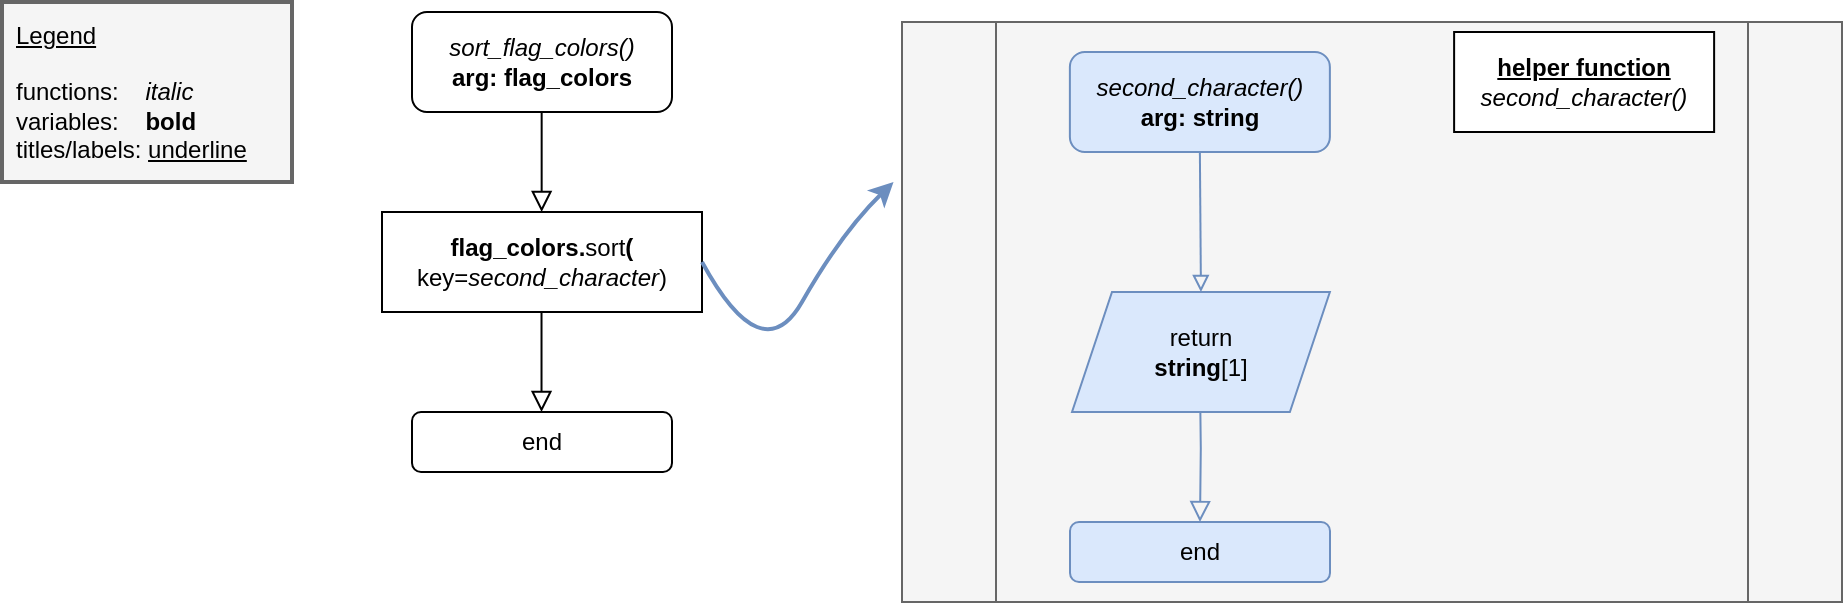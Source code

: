 <mxfile version="14.1.9" type="github">
  <diagram id="C5RBs43oDa-KdzZeNtuy" name="Page-1">
    <mxGraphModel dx="1422" dy="762" grid="1" gridSize="10" guides="1" tooltips="1" connect="1" arrows="1" fold="1" page="1" pageScale="1" pageWidth="827" pageHeight="1169" math="0" shadow="0">
      <root>
        <mxCell id="WIyWlLk6GJQsqaUBKTNV-0" />
        <mxCell id="WIyWlLk6GJQsqaUBKTNV-1" parent="WIyWlLk6GJQsqaUBKTNV-0" />
        <mxCell id="brfHmkLrsCp_pecel9U_-0" value="" style="rounded=0;whiteSpace=wrap;html=1;strokeWidth=2;fillColor=#f5f5f5;strokeColor=#666666;fontColor=#333333;" vertex="1" parent="WIyWlLk6GJQsqaUBKTNV-1">
          <mxGeometry x="530" y="380" width="145" height="90" as="geometry" />
        </mxCell>
        <mxCell id="brfHmkLrsCp_pecel9U_-1" value="" style="shape=process;rounded=0;whiteSpace=wrap;html=1;fillColor=#f5f5f5;strokeColor=#666666;fontColor=#333333;" vertex="1" parent="WIyWlLk6GJQsqaUBKTNV-1">
          <mxGeometry x="980" y="390" width="470" height="290" as="geometry" />
        </mxCell>
        <mxCell id="brfHmkLrsCp_pecel9U_-2" value="&lt;i&gt;sort_flag_colors()&lt;/i&gt;&lt;br&gt;&lt;b&gt;arg: flag_colors&lt;/b&gt;" style="rounded=1;whiteSpace=wrap;html=1;fontSize=12;glass=0;strokeWidth=1;shadow=0;" vertex="1" parent="WIyWlLk6GJQsqaUBKTNV-1">
          <mxGeometry x="735" y="385" width="130" height="50" as="geometry" />
        </mxCell>
        <mxCell id="brfHmkLrsCp_pecel9U_-3" value="&lt;b&gt;flag_colors.&lt;/b&gt;sort&lt;b&gt;(&lt;/b&gt;&lt;br&gt;key=&lt;i&gt;second_character&lt;/i&gt;)" style="rounded=0;whiteSpace=wrap;html=1;fontSize=12;glass=0;strokeWidth=1;shadow=0;" vertex="1" parent="WIyWlLk6GJQsqaUBKTNV-1">
          <mxGeometry x="720" y="485" width="160" height="50" as="geometry" />
        </mxCell>
        <mxCell id="brfHmkLrsCp_pecel9U_-4" value="" style="rounded=0;html=1;jettySize=auto;orthogonalLoop=1;fontSize=11;endArrow=block;endFill=0;endSize=8;strokeWidth=1;shadow=0;labelBackgroundColor=none;edgeStyle=orthogonalEdgeStyle;" edge="1" parent="WIyWlLk6GJQsqaUBKTNV-1">
          <mxGeometry relative="1" as="geometry">
            <mxPoint x="799.76" y="535" as="sourcePoint" />
            <mxPoint x="799.76" y="585" as="targetPoint" />
          </mxGeometry>
        </mxCell>
        <mxCell id="brfHmkLrsCp_pecel9U_-5" value="" style="rounded=0;html=1;jettySize=auto;orthogonalLoop=1;fontSize=11;endArrow=block;endFill=0;endSize=8;strokeWidth=1;shadow=0;labelBackgroundColor=none;edgeStyle=orthogonalEdgeStyle;" edge="1" parent="WIyWlLk6GJQsqaUBKTNV-1">
          <mxGeometry relative="1" as="geometry">
            <mxPoint x="799.83" y="435" as="sourcePoint" />
            <mxPoint x="799.83" y="485" as="targetPoint" />
          </mxGeometry>
        </mxCell>
        <mxCell id="brfHmkLrsCp_pecel9U_-6" value="" style="endArrow=block;html=1;exitX=0.5;exitY=1;exitDx=0;exitDy=0;fillColor=#dae8fc;strokeColor=#6c8ebf;entryX=0.5;entryY=0;entryDx=0;entryDy=0;endFill=0;" edge="1" parent="WIyWlLk6GJQsqaUBKTNV-1" source="brfHmkLrsCp_pecel9U_-9" target="brfHmkLrsCp_pecel9U_-13">
          <mxGeometry width="50" height="50" relative="1" as="geometry">
            <mxPoint x="1128.94" y="465.0" as="sourcePoint" />
            <mxPoint x="1128.94" y="515" as="targetPoint" />
          </mxGeometry>
        </mxCell>
        <mxCell id="brfHmkLrsCp_pecel9U_-7" value="" style="rounded=0;html=1;jettySize=auto;orthogonalLoop=1;fontSize=11;endArrow=block;endFill=0;endSize=8;strokeWidth=1;shadow=0;labelBackgroundColor=none;edgeStyle=orthogonalEdgeStyle;fillColor=#dae8fc;strokeColor=#6c8ebf;exitX=0.5;exitY=1;exitDx=0;exitDy=0;entryX=0.5;entryY=0;entryDx=0;entryDy=0;" edge="1" parent="WIyWlLk6GJQsqaUBKTNV-1" target="brfHmkLrsCp_pecel9U_-14">
          <mxGeometry relative="1" as="geometry">
            <mxPoint x="1128.94" y="565" as="sourcePoint" />
            <mxPoint x="1128.94" y="635" as="targetPoint" />
            <Array as="points" />
          </mxGeometry>
        </mxCell>
        <mxCell id="brfHmkLrsCp_pecel9U_-8" value="&lt;u&gt;&lt;b&gt;helper function&lt;/b&gt;&lt;/u&gt;&lt;br&gt;&lt;i&gt;second_character()&lt;/i&gt;" style="rounded=0;whiteSpace=wrap;html=1;fontSize=12;glass=0;strokeWidth=1;shadow=0;" vertex="1" parent="WIyWlLk6GJQsqaUBKTNV-1">
          <mxGeometry x="1256.06" y="395" width="130" height="50" as="geometry" />
        </mxCell>
        <mxCell id="brfHmkLrsCp_pecel9U_-9" value="&lt;i&gt;second_character()&lt;/i&gt;&lt;br&gt;&lt;b&gt;arg: string&lt;/b&gt;" style="rounded=1;whiteSpace=wrap;html=1;fontSize=12;glass=0;strokeWidth=1;shadow=0;fillColor=#dae8fc;strokeColor=#6c8ebf;" vertex="1" parent="WIyWlLk6GJQsqaUBKTNV-1">
          <mxGeometry x="1063.94" y="405" width="130" height="50" as="geometry" />
        </mxCell>
        <mxCell id="brfHmkLrsCp_pecel9U_-10" value="" style="curved=1;endArrow=classic;html=1;fillColor=#dae8fc;strokeColor=#6c8ebf;strokeWidth=2;exitX=1;exitY=0.5;exitDx=0;exitDy=0;entryX=-0.009;entryY=0.276;entryDx=0;entryDy=0;entryPerimeter=0;" edge="1" parent="WIyWlLk6GJQsqaUBKTNV-1" source="brfHmkLrsCp_pecel9U_-3" target="brfHmkLrsCp_pecel9U_-1">
          <mxGeometry width="50" height="50" relative="1" as="geometry">
            <mxPoint x="940.32" y="518.17" as="sourcePoint" />
            <mxPoint x="1010" y="455" as="targetPoint" />
            <Array as="points">
              <mxPoint x="910" y="565" />
              <mxPoint x="950" y="495" />
            </Array>
          </mxGeometry>
        </mxCell>
        <mxCell id="brfHmkLrsCp_pecel9U_-11" value="end" style="rounded=1;whiteSpace=wrap;html=1;fontSize=12;glass=0;strokeWidth=1;shadow=0;" vertex="1" parent="WIyWlLk6GJQsqaUBKTNV-1">
          <mxGeometry x="735" y="585" width="130" height="30" as="geometry" />
        </mxCell>
        <mxCell id="brfHmkLrsCp_pecel9U_-12" value="&lt;u&gt;Legend&lt;/u&gt;&lt;br&gt;&lt;br&gt;functions:&amp;nbsp; &amp;nbsp; &lt;i&gt;italic&lt;br&gt;&lt;/i&gt;variables:&amp;nbsp; &amp;nbsp; &lt;b&gt;bold&lt;br&gt;&lt;/b&gt;titles/labels: &lt;u&gt;underline&lt;/u&gt;" style="text;html=1;strokeColor=none;fillColor=none;align=left;verticalAlign=middle;whiteSpace=wrap;rounded=0;" vertex="1" parent="WIyWlLk6GJQsqaUBKTNV-1">
          <mxGeometry x="535" y="380" width="130" height="90" as="geometry" />
        </mxCell>
        <mxCell id="brfHmkLrsCp_pecel9U_-13" value="&lt;font style=&quot;font-size: 12px&quot;&gt;&lt;font style=&quot;font-size: 12px&quot;&gt;return&lt;/font&gt;&lt;br&gt;&lt;b&gt;string&lt;/b&gt;[1]&lt;br&gt;&lt;/font&gt;" style="shape=parallelogram;perimeter=parallelogramPerimeter;whiteSpace=wrap;html=1;fixedSize=1;fillColor=#dae8fc;strokeColor=#6c8ebf;" vertex="1" parent="WIyWlLk6GJQsqaUBKTNV-1">
          <mxGeometry x="1065" y="525" width="128.94" height="60" as="geometry" />
        </mxCell>
        <mxCell id="brfHmkLrsCp_pecel9U_-14" value="end" style="rounded=1;whiteSpace=wrap;html=1;fontSize=12;glass=0;strokeWidth=1;shadow=0;fillColor=#dae8fc;strokeColor=#6c8ebf;" vertex="1" parent="WIyWlLk6GJQsqaUBKTNV-1">
          <mxGeometry x="1064" y="640" width="130" height="30" as="geometry" />
        </mxCell>
      </root>
    </mxGraphModel>
  </diagram>
</mxfile>
